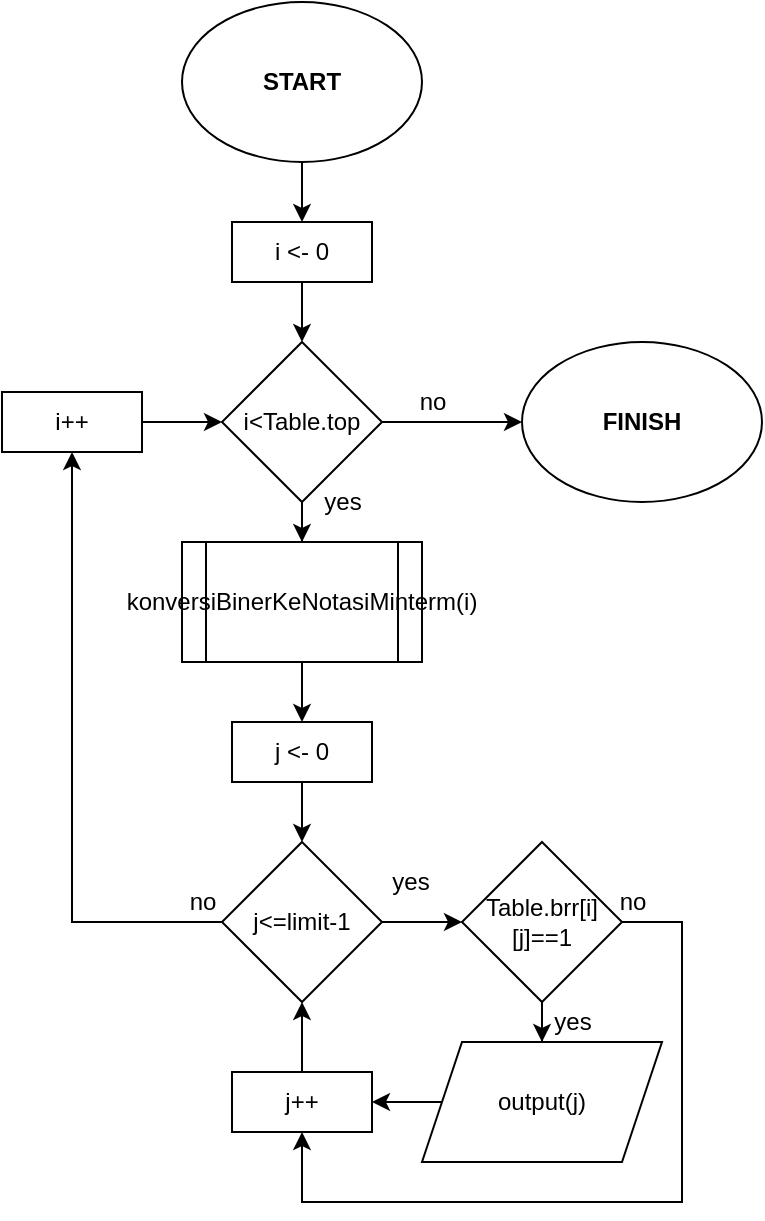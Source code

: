 <mxfile version="14.1.5" type="device"><diagram id="kxyHV5Rj0eORmj5de6cB" name="Page-1"><mxGraphModel dx="1088" dy="728" grid="1" gridSize="10" guides="1" tooltips="1" connect="1" arrows="1" fold="1" page="1" pageScale="1" pageWidth="827" pageHeight="1169" math="0" shadow="0"><root><mxCell id="0"/><mxCell id="1" parent="0"/><mxCell id="nGrHCGoNCQ2LZhUAbRmQ-26" value="" style="edgeStyle=orthogonalEdgeStyle;rounded=0;orthogonalLoop=1;jettySize=auto;html=1;" parent="1" source="nGrHCGoNCQ2LZhUAbRmQ-2" target="nGrHCGoNCQ2LZhUAbRmQ-25" edge="1"><mxGeometry relative="1" as="geometry"/></mxCell><mxCell id="nGrHCGoNCQ2LZhUAbRmQ-2" value="START" style="ellipse;whiteSpace=wrap;html=1;fontStyle=1" parent="1" vertex="1"><mxGeometry x="300" y="240" width="120" height="80" as="geometry"/></mxCell><mxCell id="nGrHCGoNCQ2LZhUAbRmQ-3" value="FINISH" style="ellipse;whiteSpace=wrap;html=1;fontStyle=1" parent="1" vertex="1"><mxGeometry x="470" y="410" width="120" height="80" as="geometry"/></mxCell><mxCell id="nGrHCGoNCQ2LZhUAbRmQ-29" value="" style="edgeStyle=orthogonalEdgeStyle;rounded=0;orthogonalLoop=1;jettySize=auto;html=1;" parent="1" source="nGrHCGoNCQ2LZhUAbRmQ-24" target="nGrHCGoNCQ2LZhUAbRmQ-28" edge="1"><mxGeometry relative="1" as="geometry"/></mxCell><mxCell id="nGrHCGoNCQ2LZhUAbRmQ-44" style="edgeStyle=orthogonalEdgeStyle;rounded=0;orthogonalLoop=1;jettySize=auto;html=1;exitX=1;exitY=0.5;exitDx=0;exitDy=0;" parent="1" source="nGrHCGoNCQ2LZhUAbRmQ-24" target="nGrHCGoNCQ2LZhUAbRmQ-3" edge="1"><mxGeometry relative="1" as="geometry"/></mxCell><mxCell id="nGrHCGoNCQ2LZhUAbRmQ-24" value="i&amp;lt;Table.top" style="rhombus;whiteSpace=wrap;html=1;" parent="1" vertex="1"><mxGeometry x="320" y="410" width="80" height="80" as="geometry"/></mxCell><mxCell id="nGrHCGoNCQ2LZhUAbRmQ-27" value="" style="edgeStyle=orthogonalEdgeStyle;rounded=0;orthogonalLoop=1;jettySize=auto;html=1;" parent="1" source="nGrHCGoNCQ2LZhUAbRmQ-25" target="nGrHCGoNCQ2LZhUAbRmQ-24" edge="1"><mxGeometry relative="1" as="geometry"/></mxCell><mxCell id="nGrHCGoNCQ2LZhUAbRmQ-25" value="i &amp;lt;- 0" style="rounded=0;whiteSpace=wrap;html=1;" parent="1" vertex="1"><mxGeometry x="325" y="350" width="70" height="30" as="geometry"/></mxCell><mxCell id="nGrHCGoNCQ2LZhUAbRmQ-31" value="" style="edgeStyle=orthogonalEdgeStyle;rounded=0;orthogonalLoop=1;jettySize=auto;html=1;" parent="1" source="nGrHCGoNCQ2LZhUAbRmQ-28" target="nGrHCGoNCQ2LZhUAbRmQ-30" edge="1"><mxGeometry relative="1" as="geometry"/></mxCell><mxCell id="nGrHCGoNCQ2LZhUAbRmQ-28" value="konversiBinerKeNotasiMinterm(i)" style="shape=process;whiteSpace=wrap;html=1;backgroundOutline=1;" parent="1" vertex="1"><mxGeometry x="300" y="510" width="120" height="60" as="geometry"/></mxCell><mxCell id="nGrHCGoNCQ2LZhUAbRmQ-33" value="" style="edgeStyle=orthogonalEdgeStyle;rounded=0;orthogonalLoop=1;jettySize=auto;html=1;" parent="1" source="nGrHCGoNCQ2LZhUAbRmQ-30" target="nGrHCGoNCQ2LZhUAbRmQ-32" edge="1"><mxGeometry relative="1" as="geometry"/></mxCell><mxCell id="nGrHCGoNCQ2LZhUAbRmQ-30" value="j &amp;lt;- 0" style="rounded=0;whiteSpace=wrap;html=1;" parent="1" vertex="1"><mxGeometry x="325" y="600" width="70" height="30" as="geometry"/></mxCell><mxCell id="nGrHCGoNCQ2LZhUAbRmQ-35" value="" style="edgeStyle=orthogonalEdgeStyle;rounded=0;orthogonalLoop=1;jettySize=auto;html=1;" parent="1" source="nGrHCGoNCQ2LZhUAbRmQ-32" target="nGrHCGoNCQ2LZhUAbRmQ-34" edge="1"><mxGeometry relative="1" as="geometry"/></mxCell><mxCell id="nGrHCGoNCQ2LZhUAbRmQ-43" style="edgeStyle=orthogonalEdgeStyle;rounded=0;orthogonalLoop=1;jettySize=auto;html=1;exitX=0;exitY=0.5;exitDx=0;exitDy=0;" parent="1" source="nGrHCGoNCQ2LZhUAbRmQ-32" target="nGrHCGoNCQ2LZhUAbRmQ-41" edge="1"><mxGeometry relative="1" as="geometry"/></mxCell><mxCell id="nGrHCGoNCQ2LZhUAbRmQ-32" value="j&amp;lt;=limit-1" style="rhombus;whiteSpace=wrap;html=1;" parent="1" vertex="1"><mxGeometry x="320" y="660" width="80" height="80" as="geometry"/></mxCell><mxCell id="nGrHCGoNCQ2LZhUAbRmQ-37" value="" style="edgeStyle=orthogonalEdgeStyle;rounded=0;orthogonalLoop=1;jettySize=auto;html=1;" parent="1" source="nGrHCGoNCQ2LZhUAbRmQ-34" target="nGrHCGoNCQ2LZhUAbRmQ-36" edge="1"><mxGeometry relative="1" as="geometry"/></mxCell><mxCell id="nGrHCGoNCQ2LZhUAbRmQ-49" style="edgeStyle=orthogonalEdgeStyle;rounded=0;orthogonalLoop=1;jettySize=auto;html=1;exitX=1;exitY=0.5;exitDx=0;exitDy=0;entryX=0.5;entryY=1;entryDx=0;entryDy=0;" parent="1" source="nGrHCGoNCQ2LZhUAbRmQ-34" target="nGrHCGoNCQ2LZhUAbRmQ-38" edge="1"><mxGeometry relative="1" as="geometry"><Array as="points"><mxPoint x="550" y="700"/><mxPoint x="550" y="840"/><mxPoint x="360" y="840"/></Array></mxGeometry></mxCell><mxCell id="nGrHCGoNCQ2LZhUAbRmQ-34" value="Table.brr[i][j]==1" style="rhombus;whiteSpace=wrap;html=1;" parent="1" vertex="1"><mxGeometry x="440" y="660" width="80" height="80" as="geometry"/></mxCell><mxCell id="nGrHCGoNCQ2LZhUAbRmQ-39" value="" style="edgeStyle=orthogonalEdgeStyle;rounded=0;orthogonalLoop=1;jettySize=auto;html=1;" parent="1" source="nGrHCGoNCQ2LZhUAbRmQ-36" target="nGrHCGoNCQ2LZhUAbRmQ-38" edge="1"><mxGeometry relative="1" as="geometry"/></mxCell><mxCell id="nGrHCGoNCQ2LZhUAbRmQ-36" value="output(j)" style="shape=parallelogram;perimeter=parallelogramPerimeter;whiteSpace=wrap;html=1;fixedSize=1;" parent="1" vertex="1"><mxGeometry x="420" y="760" width="120" height="60" as="geometry"/></mxCell><mxCell id="nGrHCGoNCQ2LZhUAbRmQ-40" value="" style="edgeStyle=orthogonalEdgeStyle;rounded=0;orthogonalLoop=1;jettySize=auto;html=1;" parent="1" source="nGrHCGoNCQ2LZhUAbRmQ-38" target="nGrHCGoNCQ2LZhUAbRmQ-32" edge="1"><mxGeometry relative="1" as="geometry"/></mxCell><mxCell id="nGrHCGoNCQ2LZhUAbRmQ-38" value="j++" style="rounded=0;whiteSpace=wrap;html=1;" parent="1" vertex="1"><mxGeometry x="325" y="775" width="70" height="30" as="geometry"/></mxCell><mxCell id="nGrHCGoNCQ2LZhUAbRmQ-42" value="" style="edgeStyle=orthogonalEdgeStyle;rounded=0;orthogonalLoop=1;jettySize=auto;html=1;" parent="1" source="nGrHCGoNCQ2LZhUAbRmQ-41" target="nGrHCGoNCQ2LZhUAbRmQ-24" edge="1"><mxGeometry relative="1" as="geometry"/></mxCell><mxCell id="nGrHCGoNCQ2LZhUAbRmQ-41" value="i++" style="rounded=0;whiteSpace=wrap;html=1;" parent="1" vertex="1"><mxGeometry x="210" y="435" width="70" height="30" as="geometry"/></mxCell><mxCell id="nGrHCGoNCQ2LZhUAbRmQ-45" value="yes" style="text;html=1;align=center;verticalAlign=middle;resizable=0;points=[];autosize=1;" parent="1" vertex="1"><mxGeometry x="365" y="480" width="30" height="20" as="geometry"/></mxCell><mxCell id="nGrHCGoNCQ2LZhUAbRmQ-46" value="no" style="text;html=1;align=center;verticalAlign=middle;resizable=0;points=[];autosize=1;" parent="1" vertex="1"><mxGeometry x="410" y="430" width="30" height="20" as="geometry"/></mxCell><mxCell id="nGrHCGoNCQ2LZhUAbRmQ-48" value="yes" style="text;html=1;align=center;verticalAlign=middle;resizable=0;points=[];autosize=1;" parent="1" vertex="1"><mxGeometry x="399" y="670" width="30" height="20" as="geometry"/></mxCell><mxCell id="nGrHCGoNCQ2LZhUAbRmQ-50" value="no" style="text;html=1;align=center;verticalAlign=middle;resizable=0;points=[];autosize=1;" parent="1" vertex="1"><mxGeometry x="510" y="680" width="30" height="20" as="geometry"/></mxCell><mxCell id="nGrHCGoNCQ2LZhUAbRmQ-51" value="yes" style="text;html=1;align=center;verticalAlign=middle;resizable=0;points=[];autosize=1;" parent="1" vertex="1"><mxGeometry x="480" y="740" width="30" height="20" as="geometry"/></mxCell><mxCell id="nGrHCGoNCQ2LZhUAbRmQ-52" value="no" style="text;html=1;align=center;verticalAlign=middle;resizable=0;points=[];autosize=1;" parent="1" vertex="1"><mxGeometry x="295" y="680" width="30" height="20" as="geometry"/></mxCell></root></mxGraphModel></diagram></mxfile>
